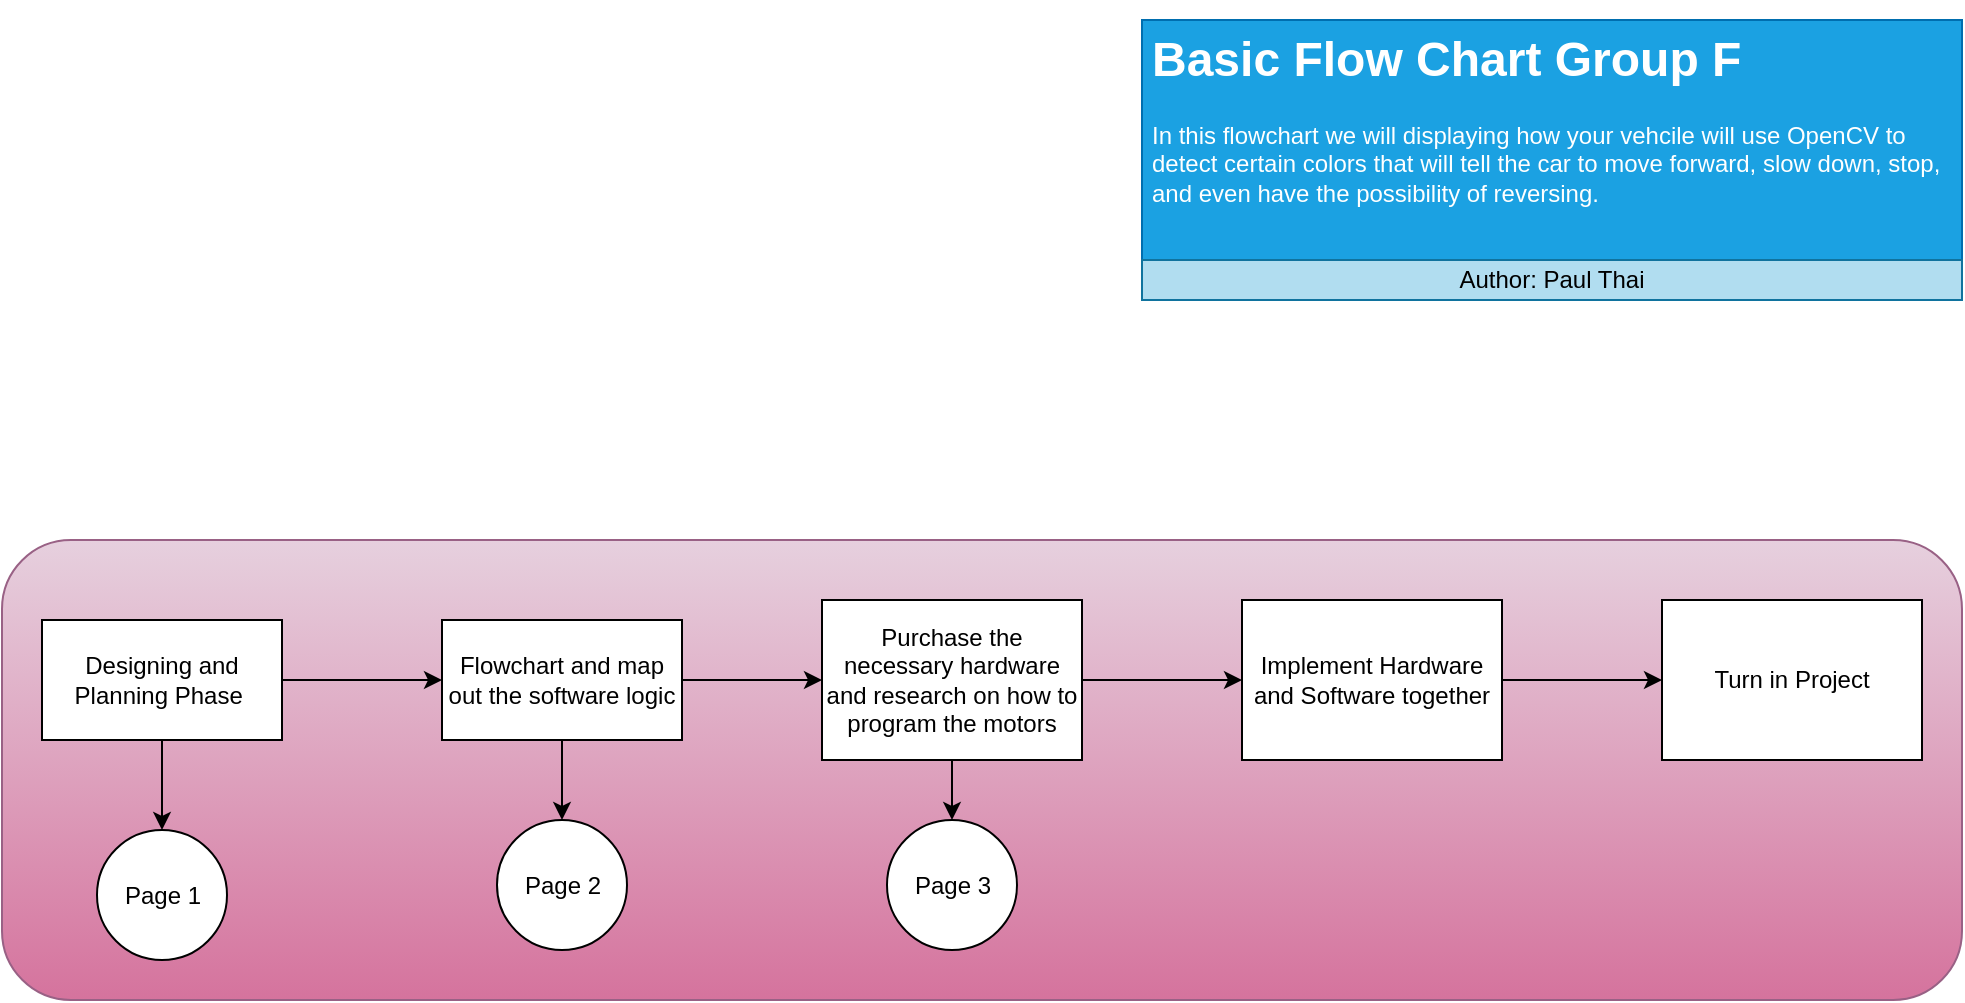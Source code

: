 <mxfile>
    <diagram id="l7WGVYG0zYqTmBEY1knY" name="Page 1">
        <mxGraphModel dx="1324" dy="863" grid="1" gridSize="10" guides="1" tooltips="1" connect="1" arrows="1" fold="1" page="1" pageScale="1" pageWidth="1100" pageHeight="850" math="0" shadow="0">
            <root>
                <mxCell id="0"/>
                <mxCell id="1" parent="0"/>
                <mxCell id="19" value="" style="rounded=1;whiteSpace=wrap;html=1;fillColor=#e6d0de;strokeColor=#996185;gradientColor=#d5739d;" parent="1" vertex="1">
                    <mxGeometry x="60" y="280" width="980" height="230" as="geometry"/>
                </mxCell>
                <mxCell id="7" value="&lt;h1&gt;Basic Flow Chart Group F&lt;/h1&gt;&lt;p&gt;In this flowchart we will displaying how your vehcile will use OpenCV to detect certain colors that will tell the car to move forward, slow down, stop, and even have the possibility of reversing.&amp;nbsp;&lt;/p&gt;" style="text;html=1;strokeColor=#006EAF;fillColor=#1ba1e2;spacing=5;spacingTop=-20;whiteSpace=wrap;overflow=hidden;rounded=0;fontColor=#ffffff;" parent="1" vertex="1">
                    <mxGeometry x="630" y="20" width="410" height="120" as="geometry"/>
                </mxCell>
                <mxCell id="8" value="Author: Paul Thai" style="text;html=1;strokeColor=#10739e;fillColor=#b1ddf0;align=center;verticalAlign=middle;whiteSpace=wrap;rounded=0;" parent="1" vertex="1">
                    <mxGeometry x="630" y="140" width="410" height="20" as="geometry"/>
                </mxCell>
                <mxCell id="12" value="" style="edgeStyle=orthogonalEdgeStyle;rounded=0;orthogonalLoop=1;jettySize=auto;html=1;" parent="1" source="9" target="11" edge="1">
                    <mxGeometry relative="1" as="geometry"/>
                </mxCell>
                <mxCell id="20" style="edgeStyle=orthogonalEdgeStyle;rounded=0;orthogonalLoop=1;jettySize=auto;html=1;" parent="1" source="9" target="21" edge="1">
                    <mxGeometry relative="1" as="geometry">
                        <mxPoint x="140" y="430" as="targetPoint"/>
                    </mxGeometry>
                </mxCell>
                <mxCell id="9" value="Designing and Planning Phase&amp;nbsp;" style="rounded=0;whiteSpace=wrap;html=1;" parent="1" vertex="1">
                    <mxGeometry x="80" y="320" width="120" height="60" as="geometry"/>
                </mxCell>
                <mxCell id="14" value="" style="edgeStyle=orthogonalEdgeStyle;rounded=0;orthogonalLoop=1;jettySize=auto;html=1;" parent="1" source="11" target="13" edge="1">
                    <mxGeometry relative="1" as="geometry"/>
                </mxCell>
                <mxCell id="24" style="edgeStyle=orthogonalEdgeStyle;rounded=0;orthogonalLoop=1;jettySize=auto;html=1;entryX=0.5;entryY=0;entryDx=0;entryDy=0;" parent="1" source="11" target="22" edge="1">
                    <mxGeometry relative="1" as="geometry"/>
                </mxCell>
                <mxCell id="11" value="Flowchart and map out the software logic" style="rounded=0;whiteSpace=wrap;html=1;" parent="1" vertex="1">
                    <mxGeometry x="280" y="320" width="120" height="60" as="geometry"/>
                </mxCell>
                <mxCell id="16" value="" style="edgeStyle=orthogonalEdgeStyle;rounded=0;orthogonalLoop=1;jettySize=auto;html=1;" parent="1" source="13" target="15" edge="1">
                    <mxGeometry relative="1" as="geometry"/>
                </mxCell>
                <mxCell id="25" style="edgeStyle=orthogonalEdgeStyle;rounded=0;orthogonalLoop=1;jettySize=auto;html=1;entryX=0.5;entryY=0;entryDx=0;entryDy=0;" parent="1" source="13" target="23" edge="1">
                    <mxGeometry relative="1" as="geometry"/>
                </mxCell>
                <mxCell id="13" value="Purchase the necessary hardware and research on how to program the motors" style="rounded=0;whiteSpace=wrap;html=1;" parent="1" vertex="1">
                    <mxGeometry x="470" y="310" width="130" height="80" as="geometry"/>
                </mxCell>
                <mxCell id="18" value="" style="edgeStyle=orthogonalEdgeStyle;rounded=0;orthogonalLoop=1;jettySize=auto;html=1;" parent="1" source="15" target="17" edge="1">
                    <mxGeometry relative="1" as="geometry"/>
                </mxCell>
                <mxCell id="15" value="Implement Hardware and Software together" style="rounded=0;whiteSpace=wrap;html=1;" parent="1" vertex="1">
                    <mxGeometry x="680" y="310" width="130" height="80" as="geometry"/>
                </mxCell>
                <mxCell id="17" value="Turn in Project" style="rounded=0;whiteSpace=wrap;html=1;" parent="1" vertex="1">
                    <mxGeometry x="890" y="310" width="130" height="80" as="geometry"/>
                </mxCell>
                <mxCell id="21" value="Page 1" style="ellipse;whiteSpace=wrap;html=1;aspect=fixed;" parent="1" vertex="1">
                    <mxGeometry x="107.5" y="425" width="65" height="65" as="geometry"/>
                </mxCell>
                <mxCell id="22" value="Page 2" style="ellipse;whiteSpace=wrap;html=1;aspect=fixed;" parent="1" vertex="1">
                    <mxGeometry x="307.5" y="420" width="65" height="65" as="geometry"/>
                </mxCell>
                <mxCell id="23" value="Page 3" style="ellipse;whiteSpace=wrap;html=1;aspect=fixed;" parent="1" vertex="1">
                    <mxGeometry x="502.5" y="420" width="65" height="65" as="geometry"/>
                </mxCell>
            </root>
        </mxGraphModel>
    </diagram>
    <diagram id="B6JQQYlfSQWsqYImwOg_" name="Page 2">
        <mxGraphModel dx="1324" dy="863" grid="1" gridSize="10" guides="1" tooltips="1" connect="1" arrows="1" fold="1" page="1" pageScale="1" pageWidth="1100" pageHeight="850" math="0" shadow="0">
            <root>
                <mxCell id="VB9rVEa6Kl20qZPQmBgk-0"/>
                <mxCell id="VB9rVEa6Kl20qZPQmBgk-1" parent="VB9rVEa6Kl20qZPQmBgk-0"/>
                <mxCell id="SsY8bHT_XZ95Y2hFdexc-35" value="" style="rounded=1;whiteSpace=wrap;html=1;fillColor=#f8cecc;strokeColor=#b85450;gradientColor=#ea6b66;" parent="VB9rVEa6Kl20qZPQmBgk-1" vertex="1">
                    <mxGeometry x="120" y="25" width="900" height="735" as="geometry"/>
                </mxCell>
                <mxCell id="LOPM6uN6wtrp5sNegT4o-0" value="&lt;h1&gt;Software Logic&lt;/h1&gt;&lt;p&gt;The goal is to implement OpenCV using the HSV filter to differentiate the colors that tell the car to perform certain actions.&amp;nbsp;&lt;/p&gt;" style="text;html=1;strokeColor=#314354;fillColor=#647687;spacing=5;spacingTop=-20;whiteSpace=wrap;overflow=hidden;rounded=0;fontColor=#ffffff;" parent="VB9rVEa6Kl20qZPQmBgk-1" vertex="1">
                    <mxGeometry x="150" y="105" width="240" height="100" as="geometry"/>
                </mxCell>
                <mxCell id="LOPM6uN6wtrp5sNegT4o-1" value="Author:&lt;br&gt;&amp;nbsp;Paul Thai" style="text;html=1;align=center;verticalAlign=middle;whiteSpace=wrap;rounded=0;gradientColor=#b3b3b3;fillColor=#f5f5f5;strokeColor=#666666;" parent="VB9rVEa6Kl20qZPQmBgk-1" vertex="1">
                    <mxGeometry x="390" y="105" width="100" height="100" as="geometry"/>
                </mxCell>
                <mxCell id="LOPM6uN6wtrp5sNegT4o-4" style="edgeStyle=orthogonalEdgeStyle;rounded=0;orthogonalLoop=1;jettySize=auto;html=1;entryX=1;entryY=0.5;entryDx=0;entryDy=0;" parent="VB9rVEa6Kl20qZPQmBgk-1" source="LOPM6uN6wtrp5sNegT4o-2" target="LOPM6uN6wtrp5sNegT4o-3" edge="1">
                    <mxGeometry relative="1" as="geometry"/>
                </mxCell>
                <mxCell id="LOPM6uN6wtrp5sNegT4o-2" value="Get all libraries and scripts onto the Arudion or RPI4" style="rounded=1;whiteSpace=wrap;html=1;strokeColor=#0e8088;fillColor=#627E80;" parent="VB9rVEa6Kl20qZPQmBgk-1" vertex="1">
                    <mxGeometry x="320" y="255" width="140" height="60" as="geometry"/>
                </mxCell>
                <mxCell id="LOPM6uN6wtrp5sNegT4o-5" style="edgeStyle=orthogonalEdgeStyle;rounded=0;orthogonalLoop=1;jettySize=auto;html=1;" parent="VB9rVEa6Kl20qZPQmBgk-1" source="LOPM6uN6wtrp5sNegT4o-3" edge="1">
                    <mxGeometry relative="1" as="geometry">
                        <mxPoint x="180" y="395" as="targetPoint"/>
                    </mxGeometry>
                </mxCell>
                <mxCell id="LOPM6uN6wtrp5sNegT4o-3" value="&lt;font color=&quot;#0a0a0a&quot;&gt;Car Powers on and is ready to operate&lt;/font&gt;" style="rounded=0;whiteSpace=wrap;html=1;fillColor=#bac8d3;strokeColor=#23445d;" parent="VB9rVEa6Kl20qZPQmBgk-1" vertex="1">
                    <mxGeometry x="120" y="295" width="120" height="60" as="geometry"/>
                </mxCell>
                <mxCell id="LOPM6uN6wtrp5sNegT4o-9" value="" style="edgeStyle=orthogonalEdgeStyle;rounded=0;orthogonalLoop=1;jettySize=auto;html=1;" parent="VB9rVEa6Kl20qZPQmBgk-1" source="LOPM6uN6wtrp5sNegT4o-6" target="LOPM6uN6wtrp5sNegT4o-8" edge="1">
                    <mxGeometry relative="1" as="geometry"/>
                </mxCell>
                <mxCell id="LOPM6uN6wtrp5sNegT4o-6" value="Open the Frame and then toggle the grayscale mask funcitonality" style="rounded=1;whiteSpace=wrap;html=1;strokeColor=#0e8088;fillColor=#405354;" parent="VB9rVEa6Kl20qZPQmBgk-1" vertex="1">
                    <mxGeometry x="120" y="395" width="120" height="60" as="geometry"/>
                </mxCell>
                <mxCell id="LOPM6uN6wtrp5sNegT4o-14" style="edgeStyle=orthogonalEdgeStyle;rounded=0;orthogonalLoop=1;jettySize=auto;html=1;entryX=0;entryY=0.5;entryDx=0;entryDy=0;" parent="VB9rVEa6Kl20qZPQmBgk-1" source="LOPM6uN6wtrp5sNegT4o-8" target="LOPM6uN6wtrp5sNegT4o-13" edge="1">
                    <mxGeometry relative="1" as="geometry"/>
                </mxCell>
                <mxCell id="LOPM6uN6wtrp5sNegT4o-8" value="Switch to the HSV mask functionality" style="whiteSpace=wrap;html=1;rounded=1;strokeColor=#0e8088;fillColor=#69888A;" parent="VB9rVEa6Kl20qZPQmBgk-1" vertex="1">
                    <mxGeometry x="120" y="495" width="120" height="60" as="geometry"/>
                </mxCell>
                <mxCell id="SsY8bHT_XZ95Y2hFdexc-7" style="edgeStyle=orthogonalEdgeStyle;rounded=0;orthogonalLoop=1;jettySize=auto;html=1;entryX=0;entryY=0.5;entryDx=0;entryDy=0;" parent="VB9rVEa6Kl20qZPQmBgk-1" source="LOPM6uN6wtrp5sNegT4o-11" target="SsY8bHT_XZ95Y2hFdexc-8" edge="1">
                    <mxGeometry relative="1" as="geometry">
                        <mxPoint x="550" y="115" as="targetPoint"/>
                        <Array as="points">
                            <mxPoint x="550" y="415"/>
                            <mxPoint x="550" y="135"/>
                        </Array>
                    </mxGeometry>
                </mxCell>
                <mxCell id="LOPM6uN6wtrp5sNegT4o-11" value="Check and see what colors are present in front of the vehicle" style="rounded=1;whiteSpace=wrap;html=1;fillColor=#60a917;strokeColor=#2D7600;fontColor=#ffffff;" parent="VB9rVEa6Kl20qZPQmBgk-1" vertex="1">
                    <mxGeometry x="410" y="385" width="120" height="60" as="geometry"/>
                </mxCell>
                <mxCell id="LOPM6uN6wtrp5sNegT4o-17" style="edgeStyle=orthogonalEdgeStyle;rounded=0;orthogonalLoop=1;jettySize=auto;html=1;entryX=0;entryY=0.5;entryDx=0;entryDy=0;exitX=0.5;exitY=0;exitDx=0;exitDy=0;" parent="VB9rVEa6Kl20qZPQmBgk-1" source="LOPM6uN6wtrp5sNegT4o-13" target="LOPM6uN6wtrp5sNegT4o-11" edge="1">
                    <mxGeometry relative="1" as="geometry"/>
                </mxCell>
                <mxCell id="LOPM6uN6wtrp5sNegT4o-18" style="edgeStyle=orthogonalEdgeStyle;rounded=0;orthogonalLoop=1;jettySize=auto;html=1;entryX=0;entryY=0.5;entryDx=0;entryDy=0;exitX=0.5;exitY=1;exitDx=0;exitDy=0;" parent="VB9rVEa6Kl20qZPQmBgk-1" source="LOPM6uN6wtrp5sNegT4o-13" target="LOPM6uN6wtrp5sNegT4o-15" edge="1">
                    <mxGeometry relative="1" as="geometry"/>
                </mxCell>
                <mxCell id="LOPM6uN6wtrp5sNegT4o-13" value="User operates if its going forward or reverse" style="rhombus;whiteSpace=wrap;html=1;strokeColor=#b46504;fillColor=#A6995A;" parent="VB9rVEa6Kl20qZPQmBgk-1" vertex="1">
                    <mxGeometry x="300" y="460" width="130" height="130" as="geometry"/>
                </mxCell>
                <mxCell id="LOPM6uN6wtrp5sNegT4o-22" style="edgeStyle=orthogonalEdgeStyle;rounded=0;orthogonalLoop=1;jettySize=auto;html=1;entryX=0;entryY=0.5;entryDx=0;entryDy=0;" parent="VB9rVEa6Kl20qZPQmBgk-1" source="LOPM6uN6wtrp5sNegT4o-15" target="LOPM6uN6wtrp5sNegT4o-21" edge="1">
                    <mxGeometry relative="1" as="geometry"/>
                </mxCell>
                <mxCell id="LOPM6uN6wtrp5sNegT4o-15" value="Check and see what colors are present in front of the vehicle" style="rounded=1;whiteSpace=wrap;html=1;gradientColor=#d5739d;fillColor=#e6d0de;strokeColor=#996185;" parent="VB9rVEa6Kl20qZPQmBgk-1" vertex="1">
                    <mxGeometry x="410" y="595" width="120" height="60" as="geometry"/>
                </mxCell>
                <mxCell id="LOPM6uN6wtrp5sNegT4o-19" value="True = Forward" style="text;html=1;align=center;verticalAlign=middle;resizable=0;points=[];autosize=1;strokeColor=none;" parent="VB9rVEa6Kl20qZPQmBgk-1" vertex="1">
                    <mxGeometry x="380" y="460" width="100" height="20" as="geometry"/>
                </mxCell>
                <mxCell id="LOPM6uN6wtrp5sNegT4o-20" value="False = Reverse" style="text;html=1;align=center;verticalAlign=middle;resizable=0;points=[];autosize=1;strokeColor=none;" parent="VB9rVEa6Kl20qZPQmBgk-1" vertex="1">
                    <mxGeometry x="380" y="575" width="100" height="20" as="geometry"/>
                </mxCell>
                <mxCell id="LOPM6uN6wtrp5sNegT4o-24" style="edgeStyle=orthogonalEdgeStyle;rounded=0;orthogonalLoop=1;jettySize=auto;html=1;entryX=0;entryY=0.5;entryDx=0;entryDy=0;exitX=0.5;exitY=1;exitDx=0;exitDy=0;" parent="VB9rVEa6Kl20qZPQmBgk-1" source="LOPM6uN6wtrp5sNegT4o-21" target="LOPM6uN6wtrp5sNegT4o-25" edge="1">
                    <mxGeometry relative="1" as="geometry">
                        <mxPoint x="650" y="565" as="targetPoint"/>
                    </mxGeometry>
                </mxCell>
                <mxCell id="LOPM6uN6wtrp5sNegT4o-28" style="edgeStyle=orthogonalEdgeStyle;rounded=0;orthogonalLoop=1;jettySize=auto;html=1;exitX=0.5;exitY=0;exitDx=0;exitDy=0;entryX=0;entryY=0.5;entryDx=0;entryDy=0;" parent="VB9rVEa6Kl20qZPQmBgk-1" source="LOPM6uN6wtrp5sNegT4o-21" target="LOPM6uN6wtrp5sNegT4o-29" edge="1">
                    <mxGeometry relative="1" as="geometry">
                        <mxPoint x="620" y="535" as="targetPoint"/>
                    </mxGeometry>
                </mxCell>
                <mxCell id="LOPM6uN6wtrp5sNegT4o-21" value="Is the Color Purple?&amp;nbsp;" style="rhombus;whiteSpace=wrap;html=1;gradientColor=#d5739d;fillColor=#e6d0de;strokeColor=#996185;" parent="VB9rVEa6Kl20qZPQmBgk-1" vertex="1">
                    <mxGeometry x="580" y="585" width="80" height="80" as="geometry"/>
                </mxCell>
                <mxCell id="SsY8bHT_XZ95Y2hFdexc-6" style="edgeStyle=orthogonalEdgeStyle;rounded=0;orthogonalLoop=1;jettySize=auto;html=1;entryX=0.5;entryY=1;entryDx=0;entryDy=0;" parent="VB9rVEa6Kl20qZPQmBgk-1" source="LOPM6uN6wtrp5sNegT4o-25" target="SsY8bHT_XZ95Y2hFdexc-3" edge="1">
                    <mxGeometry relative="1" as="geometry"/>
                </mxCell>
                <mxCell id="LOPM6uN6wtrp5sNegT4o-25" value="Car Will proceed to reverse at a set speed" style="rounded=1;whiteSpace=wrap;html=1;fillColor=#6a00ff;strokeColor=#3700CC;fontColor=#ffffff;" parent="VB9rVEa6Kl20qZPQmBgk-1" vertex="1">
                    <mxGeometry x="640" y="685" width="120" height="60" as="geometry"/>
                </mxCell>
                <mxCell id="LOPM6uN6wtrp5sNegT4o-26" value="True" style="text;html=1;align=center;verticalAlign=middle;resizable=0;points=[];autosize=1;strokeColor=none;" parent="VB9rVEa6Kl20qZPQmBgk-1" vertex="1">
                    <mxGeometry x="630" y="665" width="40" height="20" as="geometry"/>
                </mxCell>
                <mxCell id="LOPM6uN6wtrp5sNegT4o-27" value="False" style="text;html=1;align=center;verticalAlign=middle;resizable=0;points=[];autosize=1;strokeColor=none;" parent="VB9rVEa6Kl20qZPQmBgk-1" vertex="1">
                    <mxGeometry x="630" y="575" width="40" height="20" as="geometry"/>
                </mxCell>
                <mxCell id="LOPM6uN6wtrp5sNegT4o-30" style="edgeStyle=orthogonalEdgeStyle;rounded=0;orthogonalLoop=1;jettySize=auto;html=1;" parent="VB9rVEa6Kl20qZPQmBgk-1" source="LOPM6uN6wtrp5sNegT4o-29" edge="1">
                    <mxGeometry relative="1" as="geometry">
                        <mxPoint x="790" y="565" as="targetPoint"/>
                    </mxGeometry>
                </mxCell>
                <mxCell id="LOPM6uN6wtrp5sNegT4o-29" value="Color is Red" style="rounded=1;whiteSpace=wrap;html=1;gradientColor=#ea6b66;fillColor=#f8cecc;strokeColor=#b85450;" parent="VB9rVEa6Kl20qZPQmBgk-1" vertex="1">
                    <mxGeometry x="670" y="545" width="90" height="40" as="geometry"/>
                </mxCell>
                <mxCell id="SsY8bHT_XZ95Y2hFdexc-2" style="edgeStyle=orthogonalEdgeStyle;rounded=0;orthogonalLoop=1;jettySize=auto;html=1;entryX=0.5;entryY=0;entryDx=0;entryDy=0;" parent="VB9rVEa6Kl20qZPQmBgk-1" source="LOPM6uN6wtrp5sNegT4o-31" target="SsY8bHT_XZ95Y2hFdexc-3" edge="1">
                    <mxGeometry relative="1" as="geometry">
                        <mxPoint x="830" y="615" as="targetPoint"/>
                    </mxGeometry>
                </mxCell>
                <mxCell id="LOPM6uN6wtrp5sNegT4o-31" value="Car stops" style="rounded=1;whiteSpace=wrap;html=1;fillColor=#e51400;strokeColor=#B20000;fontColor=#ffffff;" parent="VB9rVEa6Kl20qZPQmBgk-1" vertex="1">
                    <mxGeometry x="790" y="545" width="80" height="40" as="geometry"/>
                </mxCell>
                <mxCell id="SsY8bHT_XZ95Y2hFdexc-3" value="1" style="ellipse;whiteSpace=wrap;html=1;aspect=fixed;fillColor=#e1d5e7;strokeColor=#9673a6;" parent="VB9rVEa6Kl20qZPQmBgk-1" vertex="1">
                    <mxGeometry x="810" y="615" width="40" height="40" as="geometry"/>
                </mxCell>
                <mxCell id="SsY8bHT_XZ95Y2hFdexc-5" style="edgeStyle=orthogonalEdgeStyle;rounded=0;orthogonalLoop=1;jettySize=auto;html=1;exitX=0.5;exitY=0;exitDx=0;exitDy=0;entryX=0.5;entryY=1;entryDx=0;entryDy=0;" parent="VB9rVEa6Kl20qZPQmBgk-1" source="SsY8bHT_XZ95Y2hFdexc-4" target="LOPM6uN6wtrp5sNegT4o-15" edge="1">
                    <mxGeometry relative="1" as="geometry"/>
                </mxCell>
                <mxCell id="SsY8bHT_XZ95Y2hFdexc-4" value="1" style="ellipse;whiteSpace=wrap;html=1;aspect=fixed;fillColor=#e1d5e7;strokeColor=#9673a6;" parent="VB9rVEa6Kl20qZPQmBgk-1" vertex="1">
                    <mxGeometry x="450" y="675" width="40" height="40" as="geometry"/>
                </mxCell>
                <mxCell id="SsY8bHT_XZ95Y2hFdexc-9" style="edgeStyle=orthogonalEdgeStyle;rounded=0;orthogonalLoop=1;jettySize=auto;html=1;entryX=0;entryY=0.5;entryDx=0;entryDy=0;exitX=1;exitY=0.5;exitDx=0;exitDy=0;" parent="VB9rVEa6Kl20qZPQmBgk-1" source="SsY8bHT_XZ95Y2hFdexc-8" target="SsY8bHT_XZ95Y2hFdexc-11" edge="1">
                    <mxGeometry relative="1" as="geometry">
                        <mxPoint x="660" y="75" as="targetPoint"/>
                    </mxGeometry>
                </mxCell>
                <mxCell id="SsY8bHT_XZ95Y2hFdexc-16" style="edgeStyle=orthogonalEdgeStyle;rounded=0;orthogonalLoop=1;jettySize=auto;html=1;entryX=0.5;entryY=0;entryDx=0;entryDy=0;" parent="VB9rVEa6Kl20qZPQmBgk-1" source="SsY8bHT_XZ95Y2hFdexc-8" target="SsY8bHT_XZ95Y2hFdexc-14" edge="1">
                    <mxGeometry relative="1" as="geometry"/>
                </mxCell>
                <mxCell id="SsY8bHT_XZ95Y2hFdexc-8" value="Is the Color Green?" style="rhombus;whiteSpace=wrap;html=1;gradientColor=#97d077;fillColor=#d5e8d4;strokeColor=#82b366;" parent="VB9rVEa6Kl20qZPQmBgk-1" vertex="1">
                    <mxGeometry x="580" y="95" width="80" height="80" as="geometry"/>
                </mxCell>
                <mxCell id="SsY8bHT_XZ95Y2hFdexc-10" value="True" style="text;html=1;align=center;verticalAlign=middle;resizable=0;points=[];autosize=1;strokeColor=none;" parent="VB9rVEa6Kl20qZPQmBgk-1" vertex="1">
                    <mxGeometry x="650" y="115" width="40" height="20" as="geometry"/>
                </mxCell>
                <mxCell id="SsY8bHT_XZ95Y2hFdexc-13" style="edgeStyle=orthogonalEdgeStyle;rounded=0;orthogonalLoop=1;jettySize=auto;html=1;entryX=0;entryY=0.5;entryDx=0;entryDy=0;" parent="VB9rVEa6Kl20qZPQmBgk-1" source="SsY8bHT_XZ95Y2hFdexc-11" target="SsY8bHT_XZ95Y2hFdexc-12" edge="1">
                    <mxGeometry relative="1" as="geometry"/>
                </mxCell>
                <mxCell id="SsY8bHT_XZ95Y2hFdexc-11" value="Car will move forward at a set speed." style="rounded=1;whiteSpace=wrap;html=1;fillColor=#008a00;strokeColor=#005700;fontColor=#ffffff;" parent="VB9rVEa6Kl20qZPQmBgk-1" vertex="1">
                    <mxGeometry x="700" y="105" width="120" height="60" as="geometry"/>
                </mxCell>
                <mxCell id="SsY8bHT_XZ95Y2hFdexc-12" value="2" style="ellipse;whiteSpace=wrap;html=1;aspect=fixed;fillColor=#1ba1e2;strokeColor=#006EAF;fontColor=#ffffff;" parent="VB9rVEa6Kl20qZPQmBgk-1" vertex="1">
                    <mxGeometry x="860" y="115" width="40" height="40" as="geometry"/>
                </mxCell>
                <mxCell id="SsY8bHT_XZ95Y2hFdexc-19" style="edgeStyle=orthogonalEdgeStyle;rounded=0;orthogonalLoop=1;jettySize=auto;html=1;entryX=0.5;entryY=0;entryDx=0;entryDy=0;" parent="VB9rVEa6Kl20qZPQmBgk-1" source="SsY8bHT_XZ95Y2hFdexc-14" target="SsY8bHT_XZ95Y2hFdexc-15" edge="1">
                    <mxGeometry relative="1" as="geometry"/>
                </mxCell>
                <mxCell id="SsY8bHT_XZ95Y2hFdexc-22" style="edgeStyle=orthogonalEdgeStyle;rounded=0;orthogonalLoop=1;jettySize=auto;html=1;entryX=0;entryY=0.5;entryDx=0;entryDy=0;" parent="VB9rVEa6Kl20qZPQmBgk-1" source="SsY8bHT_XZ95Y2hFdexc-14" target="SsY8bHT_XZ95Y2hFdexc-21" edge="1">
                    <mxGeometry relative="1" as="geometry"/>
                </mxCell>
                <mxCell id="SsY8bHT_XZ95Y2hFdexc-14" value="Is the Color Yellow?" style="rhombus;whiteSpace=wrap;html=1;fillColor=#e3c800;strokeColor=#B09500;fontColor=#000000;" parent="VB9rVEa6Kl20qZPQmBgk-1" vertex="1">
                    <mxGeometry x="580" y="205" width="80" height="80" as="geometry"/>
                </mxCell>
                <mxCell id="SsY8bHT_XZ95Y2hFdexc-24" style="edgeStyle=orthogonalEdgeStyle;rounded=0;orthogonalLoop=1;jettySize=auto;html=1;entryX=0;entryY=0.5;entryDx=0;entryDy=0;" parent="VB9rVEa6Kl20qZPQmBgk-1" source="SsY8bHT_XZ95Y2hFdexc-15" target="SsY8bHT_XZ95Y2hFdexc-23" edge="1">
                    <mxGeometry relative="1" as="geometry"/>
                </mxCell>
                <mxCell id="SsY8bHT_XZ95Y2hFdexc-34" style="edgeStyle=orthogonalEdgeStyle;rounded=0;orthogonalLoop=1;jettySize=auto;html=1;entryX=0.5;entryY=0;entryDx=0;entryDy=0;" parent="VB9rVEa6Kl20qZPQmBgk-1" source="SsY8bHT_XZ95Y2hFdexc-15" target="SsY8bHT_XZ95Y2hFdexc-33" edge="1">
                    <mxGeometry relative="1" as="geometry"/>
                </mxCell>
                <mxCell id="SsY8bHT_XZ95Y2hFdexc-15" value="Is the Color Red?" style="rhombus;whiteSpace=wrap;html=1;gradientColor=#ea6b66;fillColor=#f8cecc;strokeColor=#b85450;" parent="VB9rVEa6Kl20qZPQmBgk-1" vertex="1">
                    <mxGeometry x="580" y="325" width="80" height="80" as="geometry"/>
                </mxCell>
                <mxCell id="SsY8bHT_XZ95Y2hFdexc-17" value="False" style="text;html=1;align=center;verticalAlign=middle;resizable=0;points=[];autosize=1;strokeColor=none;" parent="VB9rVEa6Kl20qZPQmBgk-1" vertex="1">
                    <mxGeometry x="620" y="175" width="40" height="20" as="geometry"/>
                </mxCell>
                <mxCell id="SsY8bHT_XZ95Y2hFdexc-20" value="False" style="text;html=1;align=center;verticalAlign=middle;resizable=0;points=[];autosize=1;strokeColor=none;" parent="VB9rVEa6Kl20qZPQmBgk-1" vertex="1">
                    <mxGeometry x="620" y="285" width="40" height="20" as="geometry"/>
                </mxCell>
                <mxCell id="SsY8bHT_XZ95Y2hFdexc-26" style="edgeStyle=orthogonalEdgeStyle;rounded=0;orthogonalLoop=1;jettySize=auto;html=1;entryX=0;entryY=0.5;entryDx=0;entryDy=0;" parent="VB9rVEa6Kl20qZPQmBgk-1" source="SsY8bHT_XZ95Y2hFdexc-21" target="SsY8bHT_XZ95Y2hFdexc-25" edge="1">
                    <mxGeometry relative="1" as="geometry"/>
                </mxCell>
                <mxCell id="SsY8bHT_XZ95Y2hFdexc-21" value="Car will move forward at a set speed (slower)." style="rounded=1;whiteSpace=wrap;html=1;fillColor=#e3c800;strokeColor=#B09500;fontColor=#000000;" parent="VB9rVEa6Kl20qZPQmBgk-1" vertex="1">
                    <mxGeometry x="700" y="215" width="120" height="60" as="geometry"/>
                </mxCell>
                <mxCell id="SsY8bHT_XZ95Y2hFdexc-28" style="edgeStyle=orthogonalEdgeStyle;rounded=0;orthogonalLoop=1;jettySize=auto;html=1;entryX=0;entryY=0.5;entryDx=0;entryDy=0;" parent="VB9rVEa6Kl20qZPQmBgk-1" source="SsY8bHT_XZ95Y2hFdexc-23" target="SsY8bHT_XZ95Y2hFdexc-27" edge="1">
                    <mxGeometry relative="1" as="geometry"/>
                </mxCell>
                <mxCell id="SsY8bHT_XZ95Y2hFdexc-23" value="Car will stop" style="rounded=1;whiteSpace=wrap;html=1;fillColor=#e51400;strokeColor=#B20000;fontColor=#ffffff;" parent="VB9rVEa6Kl20qZPQmBgk-1" vertex="1">
                    <mxGeometry x="700" y="335" width="120" height="60" as="geometry"/>
                </mxCell>
                <mxCell id="SsY8bHT_XZ95Y2hFdexc-25" value="2" style="ellipse;whiteSpace=wrap;html=1;aspect=fixed;fillColor=#1ba1e2;strokeColor=#006EAF;fontColor=#ffffff;" parent="VB9rVEa6Kl20qZPQmBgk-1" vertex="1">
                    <mxGeometry x="860" y="225" width="40" height="40" as="geometry"/>
                </mxCell>
                <mxCell id="SsY8bHT_XZ95Y2hFdexc-27" value="2" style="ellipse;whiteSpace=wrap;html=1;aspect=fixed;fillColor=#1ba1e2;strokeColor=#006EAF;fontColor=#ffffff;" parent="VB9rVEa6Kl20qZPQmBgk-1" vertex="1">
                    <mxGeometry x="860" y="345" width="40" height="40" as="geometry"/>
                </mxCell>
                <mxCell id="SsY8bHT_XZ95Y2hFdexc-30" style="edgeStyle=orthogonalEdgeStyle;rounded=0;orthogonalLoop=1;jettySize=auto;html=1;" parent="VB9rVEa6Kl20qZPQmBgk-1" source="SsY8bHT_XZ95Y2hFdexc-29" target="LOPM6uN6wtrp5sNegT4o-11" edge="1">
                    <mxGeometry relative="1" as="geometry"/>
                </mxCell>
                <mxCell id="SsY8bHT_XZ95Y2hFdexc-29" value="2" style="ellipse;whiteSpace=wrap;html=1;aspect=fixed;fillColor=#1ba1e2;strokeColor=#006EAF;fontColor=#ffffff;" parent="VB9rVEa6Kl20qZPQmBgk-1" vertex="1">
                    <mxGeometry x="450" y="325" width="40" height="40" as="geometry"/>
                </mxCell>
                <mxCell id="SsY8bHT_XZ95Y2hFdexc-31" value="True" style="text;html=1;align=center;verticalAlign=middle;resizable=0;points=[];autosize=1;strokeColor=none;" parent="VB9rVEa6Kl20qZPQmBgk-1" vertex="1">
                    <mxGeometry x="650" y="225" width="40" height="20" as="geometry"/>
                </mxCell>
                <mxCell id="SsY8bHT_XZ95Y2hFdexc-32" value="True" style="text;html=1;align=center;verticalAlign=middle;resizable=0;points=[];autosize=1;strokeColor=none;" parent="VB9rVEa6Kl20qZPQmBgk-1" vertex="1">
                    <mxGeometry x="650" y="345" width="40" height="20" as="geometry"/>
                </mxCell>
                <mxCell id="SsY8bHT_XZ95Y2hFdexc-33" value="2" style="ellipse;whiteSpace=wrap;html=1;aspect=fixed;fillColor=#1ba1e2;strokeColor=#006EAF;fontColor=#ffffff;" parent="VB9rVEa6Kl20qZPQmBgk-1" vertex="1">
                    <mxGeometry x="600" y="435" width="40" height="40" as="geometry"/>
                </mxCell>
            </root>
        </mxGraphModel>
    </diagram>
    <diagram id="OAVql9gux_SVoYcHLPEY" name="Page 3">
        <mxGraphModel dx="990" dy="575" grid="1" gridSize="10" guides="1" tooltips="1" connect="1" arrows="1" fold="1" page="1" pageScale="1" pageWidth="1100" pageHeight="850" math="0" shadow="0">
            <root>
                <mxCell id="n6KKkRIBfpleJmcxOHX5-0"/>
                <mxCell id="n6KKkRIBfpleJmcxOHX5-1" parent="n6KKkRIBfpleJmcxOHX5-0"/>
            </root>
        </mxGraphModel>
    </diagram>
</mxfile>